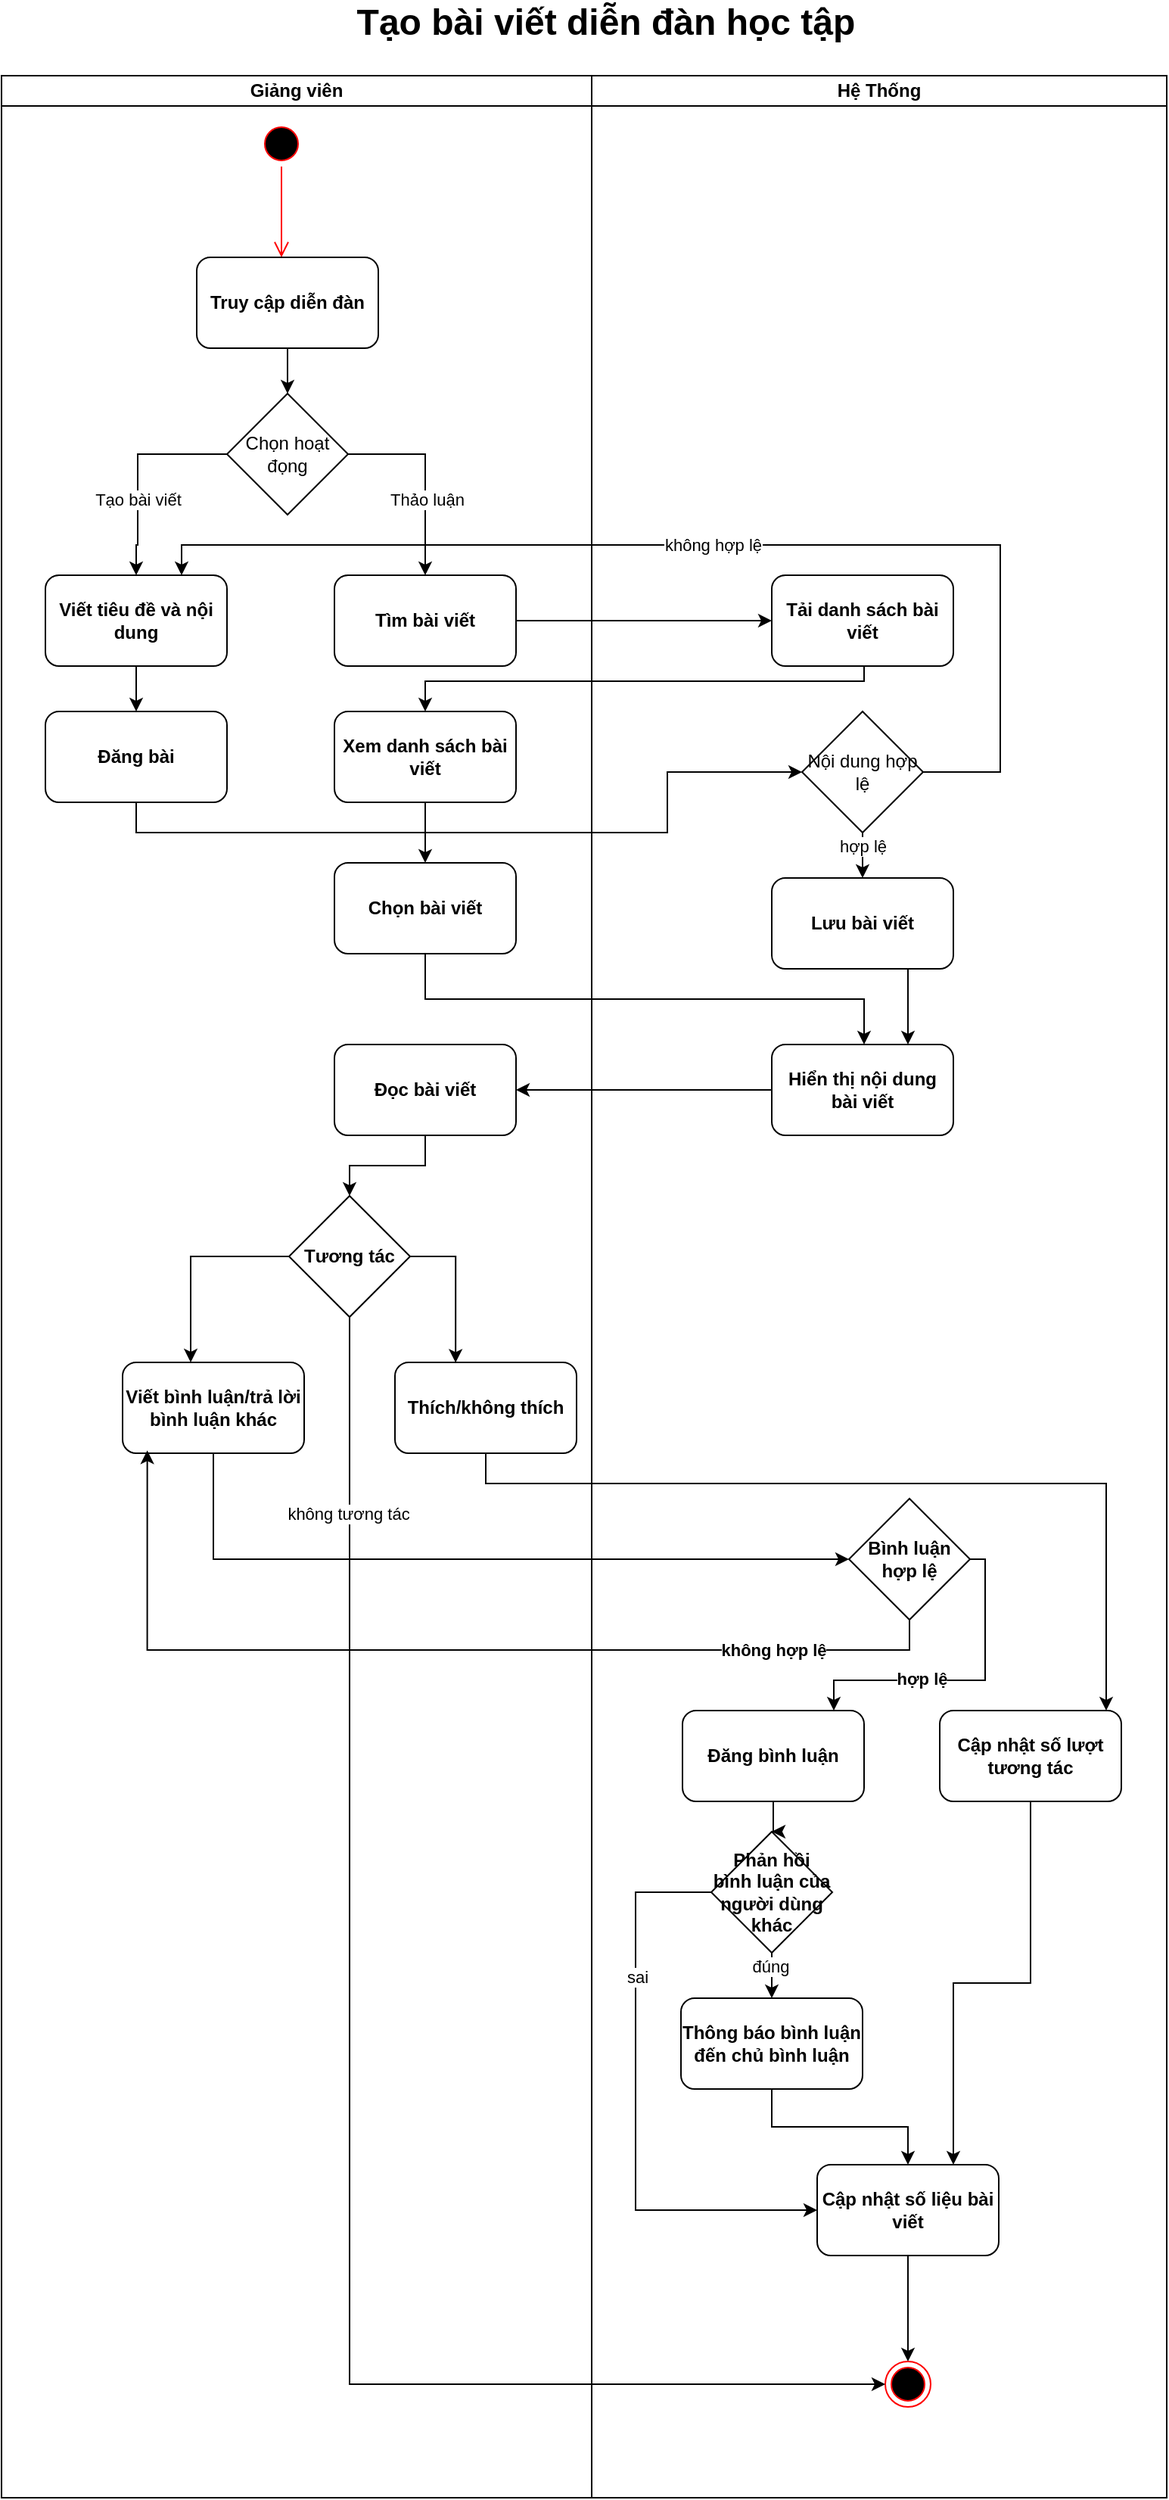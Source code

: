 <mxfile version="27.0.3">
  <diagram name="Page-1" id="aaOgwSecgY1QXQgIxDh7">
    <mxGraphModel dx="1668" dy="934" grid="1" gridSize="10" guides="1" tooltips="1" connect="1" arrows="1" fold="1" page="1" pageScale="1" pageWidth="850" pageHeight="1100" math="0" shadow="0">
      <root>
        <mxCell id="0" />
        <mxCell id="1" parent="0" />
        <mxCell id="bT1u7mcNvaLZoY2h7amU-1" value="Giảng viên" style="swimlane;startSize=20;whiteSpace=wrap;html=1;fontStyle=1" parent="1" vertex="1">
          <mxGeometry x="60" y="150" width="390" height="1600" as="geometry" />
        </mxCell>
        <mxCell id="bT1u7mcNvaLZoY2h7amU-2" value="" style="ellipse;html=1;shape=startState;fillColor=#000000;strokeColor=#ff0000;fontStyle=1" parent="bT1u7mcNvaLZoY2h7amU-1" vertex="1">
          <mxGeometry x="170" y="30" width="30" height="30" as="geometry" />
        </mxCell>
        <mxCell id="bT1u7mcNvaLZoY2h7amU-3" value="" style="edgeStyle=orthogonalEdgeStyle;html=1;verticalAlign=bottom;endArrow=open;endSize=8;strokeColor=#ff0000;rounded=0;fontStyle=1" parent="bT1u7mcNvaLZoY2h7amU-1" source="bT1u7mcNvaLZoY2h7amU-2" edge="1">
          <mxGeometry relative="1" as="geometry">
            <mxPoint x="185" y="120" as="targetPoint" />
          </mxGeometry>
        </mxCell>
        <mxCell id="bT1u7mcNvaLZoY2h7amU-39" style="edgeStyle=orthogonalEdgeStyle;rounded=0;orthogonalLoop=1;jettySize=auto;html=1;" parent="bT1u7mcNvaLZoY2h7amU-1" source="bT1u7mcNvaLZoY2h7amU-4" target="bT1u7mcNvaLZoY2h7amU-38" edge="1">
          <mxGeometry relative="1" as="geometry" />
        </mxCell>
        <mxCell id="bT1u7mcNvaLZoY2h7amU-4" value="Truy cập diễn đàn" style="rounded=1;whiteSpace=wrap;html=1;fontStyle=1" parent="bT1u7mcNvaLZoY2h7amU-1" vertex="1">
          <mxGeometry x="129" y="120" width="120" height="60" as="geometry" />
        </mxCell>
        <mxCell id="bT1u7mcNvaLZoY2h7amU-42" style="edgeStyle=orthogonalEdgeStyle;rounded=0;orthogonalLoop=1;jettySize=auto;html=1;" parent="bT1u7mcNvaLZoY2h7amU-1" source="bT1u7mcNvaLZoY2h7amU-38" target="bT1u7mcNvaLZoY2h7amU-40" edge="1">
          <mxGeometry relative="1" as="geometry">
            <Array as="points">
              <mxPoint x="280" y="250" />
            </Array>
          </mxGeometry>
        </mxCell>
        <mxCell id="bT1u7mcNvaLZoY2h7amU-44" value="Thảo luận" style="edgeLabel;html=1;align=center;verticalAlign=middle;resizable=0;points=[];" parent="bT1u7mcNvaLZoY2h7amU-42" vertex="1" connectable="0">
          <mxGeometry x="-0.414" y="1" relative="1" as="geometry">
            <mxPoint x="13" y="31" as="offset" />
          </mxGeometry>
        </mxCell>
        <mxCell id="bT1u7mcNvaLZoY2h7amU-46" style="edgeStyle=orthogonalEdgeStyle;rounded=0;orthogonalLoop=1;jettySize=auto;html=1;" parent="bT1u7mcNvaLZoY2h7amU-1" source="bT1u7mcNvaLZoY2h7amU-38" target="bT1u7mcNvaLZoY2h7amU-45" edge="1">
          <mxGeometry relative="1" as="geometry">
            <Array as="points">
              <mxPoint x="90" y="250" />
              <mxPoint x="90" y="310" />
              <mxPoint x="89" y="310" />
            </Array>
          </mxGeometry>
        </mxCell>
        <mxCell id="bT1u7mcNvaLZoY2h7amU-47" value="Tạo bài viết" style="edgeLabel;html=1;align=center;verticalAlign=middle;resizable=0;points=[];" parent="bT1u7mcNvaLZoY2h7amU-46" vertex="1" connectable="0">
          <mxGeometry x="-0.457" y="-3" relative="1" as="geometry">
            <mxPoint x="-21" y="33" as="offset" />
          </mxGeometry>
        </mxCell>
        <mxCell id="bT1u7mcNvaLZoY2h7amU-38" value="Chọn hoạt đọng" style="rhombus;whiteSpace=wrap;html=1;" parent="bT1u7mcNvaLZoY2h7amU-1" vertex="1">
          <mxGeometry x="149" y="210" width="80" height="80" as="geometry" />
        </mxCell>
        <mxCell id="bT1u7mcNvaLZoY2h7amU-40" value="Tìm bài viết" style="rounded=1;whiteSpace=wrap;html=1;fontStyle=1" parent="bT1u7mcNvaLZoY2h7amU-1" vertex="1">
          <mxGeometry x="220" y="330" width="120" height="60" as="geometry" />
        </mxCell>
        <mxCell id="bT1u7mcNvaLZoY2h7amU-80" style="edgeStyle=orthogonalEdgeStyle;rounded=0;orthogonalLoop=1;jettySize=auto;html=1;" parent="bT1u7mcNvaLZoY2h7amU-1" source="bT1u7mcNvaLZoY2h7amU-45" target="bT1u7mcNvaLZoY2h7amU-79" edge="1">
          <mxGeometry relative="1" as="geometry" />
        </mxCell>
        <mxCell id="bT1u7mcNvaLZoY2h7amU-45" value="Viết tiêu đề và nội dung" style="rounded=1;whiteSpace=wrap;html=1;fontStyle=1" parent="bT1u7mcNvaLZoY2h7amU-1" vertex="1">
          <mxGeometry x="29" y="330" width="120" height="60" as="geometry" />
        </mxCell>
        <mxCell id="bT1u7mcNvaLZoY2h7amU-50" style="edgeStyle=orthogonalEdgeStyle;rounded=0;orthogonalLoop=1;jettySize=auto;html=1;entryX=0.5;entryY=0;entryDx=0;entryDy=0;fontStyle=1" parent="bT1u7mcNvaLZoY2h7amU-1" source="bT1u7mcNvaLZoY2h7amU-51" target="bT1u7mcNvaLZoY2h7amU-52" edge="1">
          <mxGeometry relative="1" as="geometry" />
        </mxCell>
        <mxCell id="bT1u7mcNvaLZoY2h7amU-51" value="Xem danh sách bài viết" style="rounded=1;whiteSpace=wrap;html=1;fontStyle=1" parent="bT1u7mcNvaLZoY2h7amU-1" vertex="1">
          <mxGeometry x="220" y="420" width="120" height="60" as="geometry" />
        </mxCell>
        <mxCell id="bT1u7mcNvaLZoY2h7amU-52" value="Chọn bài viết" style="rounded=1;whiteSpace=wrap;html=1;fontStyle=1" parent="bT1u7mcNvaLZoY2h7amU-1" vertex="1">
          <mxGeometry x="220" y="520" width="120" height="60" as="geometry" />
        </mxCell>
        <mxCell id="bT1u7mcNvaLZoY2h7amU-78" style="edgeStyle=orthogonalEdgeStyle;rounded=0;orthogonalLoop=1;jettySize=auto;html=1;entryX=0.5;entryY=0;entryDx=0;entryDy=0;" parent="bT1u7mcNvaLZoY2h7amU-1" source="bT1u7mcNvaLZoY2h7amU-53" target="bT1u7mcNvaLZoY2h7amU-60" edge="1">
          <mxGeometry relative="1" as="geometry" />
        </mxCell>
        <mxCell id="bT1u7mcNvaLZoY2h7amU-53" value="Đọc bài viết" style="rounded=1;whiteSpace=wrap;html=1;fontStyle=1" parent="bT1u7mcNvaLZoY2h7amU-1" vertex="1">
          <mxGeometry x="220" y="640" width="120" height="60" as="geometry" />
        </mxCell>
        <mxCell id="bT1u7mcNvaLZoY2h7amU-59" style="edgeStyle=orthogonalEdgeStyle;rounded=0;orthogonalLoop=1;jettySize=auto;html=1;fontStyle=1" parent="bT1u7mcNvaLZoY2h7amU-1" source="bT1u7mcNvaLZoY2h7amU-60" target="bT1u7mcNvaLZoY2h7amU-61" edge="1">
          <mxGeometry relative="1" as="geometry">
            <Array as="points">
              <mxPoint x="125" y="780" />
            </Array>
          </mxGeometry>
        </mxCell>
        <mxCell id="bT1u7mcNvaLZoY2h7amU-60" value="Tương tác" style="rhombus;whiteSpace=wrap;html=1;fontStyle=1" parent="bT1u7mcNvaLZoY2h7amU-1" vertex="1">
          <mxGeometry x="190" y="740" width="80" height="80" as="geometry" />
        </mxCell>
        <mxCell id="bT1u7mcNvaLZoY2h7amU-61" value="Viết bình luận/trả lời bình luận khác" style="rounded=1;whiteSpace=wrap;html=1;fontStyle=1" parent="bT1u7mcNvaLZoY2h7amU-1" vertex="1">
          <mxGeometry x="80" y="850" width="120" height="60" as="geometry" />
        </mxCell>
        <mxCell id="bT1u7mcNvaLZoY2h7amU-62" value="Thích/không thích" style="rounded=1;whiteSpace=wrap;html=1;fontStyle=1" parent="bT1u7mcNvaLZoY2h7amU-1" vertex="1">
          <mxGeometry x="260" y="850" width="120" height="60" as="geometry" />
        </mxCell>
        <mxCell id="bT1u7mcNvaLZoY2h7amU-63" style="edgeStyle=orthogonalEdgeStyle;rounded=0;orthogonalLoop=1;jettySize=auto;html=1;entryX=0.334;entryY=0.003;entryDx=0;entryDy=0;entryPerimeter=0;fontStyle=1" parent="bT1u7mcNvaLZoY2h7amU-1" source="bT1u7mcNvaLZoY2h7amU-60" target="bT1u7mcNvaLZoY2h7amU-62" edge="1">
          <mxGeometry relative="1" as="geometry">
            <Array as="points">
              <mxPoint x="300" y="780" />
            </Array>
          </mxGeometry>
        </mxCell>
        <mxCell id="bT1u7mcNvaLZoY2h7amU-64" style="edgeStyle=orthogonalEdgeStyle;rounded=0;orthogonalLoop=1;jettySize=auto;html=1;fontStyle=1" parent="bT1u7mcNvaLZoY2h7amU-1" source="bT1u7mcNvaLZoY2h7amU-66" target="bT1u7mcNvaLZoY2h7amU-68" edge="1">
          <mxGeometry relative="1" as="geometry">
            <Array as="points">
              <mxPoint x="650" y="980" />
              <mxPoint x="650" y="1060" />
              <mxPoint x="550" y="1060" />
            </Array>
          </mxGeometry>
        </mxCell>
        <mxCell id="bT1u7mcNvaLZoY2h7amU-65" value="hợp lệ" style="edgeLabel;html=1;align=center;verticalAlign=middle;resizable=0;points=[];fontStyle=1" parent="bT1u7mcNvaLZoY2h7amU-64" vertex="1" connectable="0">
          <mxGeometry x="0.26" y="-1" relative="1" as="geometry">
            <mxPoint as="offset" />
          </mxGeometry>
        </mxCell>
        <mxCell id="bT1u7mcNvaLZoY2h7amU-66" value="Bình luận hợp lệ" style="rhombus;whiteSpace=wrap;html=1;fontStyle=1" parent="bT1u7mcNvaLZoY2h7amU-1" vertex="1">
          <mxGeometry x="560" y="940" width="80" height="80" as="geometry" />
        </mxCell>
        <mxCell id="bT1u7mcNvaLZoY2h7amU-68" value="Đăng bình luận" style="rounded=1;whiteSpace=wrap;html=1;fontStyle=1" parent="bT1u7mcNvaLZoY2h7amU-1" vertex="1">
          <mxGeometry x="450" y="1080" width="120" height="60" as="geometry" />
        </mxCell>
        <mxCell id="bT1u7mcNvaLZoY2h7amU-70" value="Cập nhật số lượt tương tác" style="rounded=1;whiteSpace=wrap;html=1;fontStyle=1" parent="bT1u7mcNvaLZoY2h7amU-1" vertex="1">
          <mxGeometry x="620" y="1080" width="120" height="60" as="geometry" />
        </mxCell>
        <mxCell id="bT1u7mcNvaLZoY2h7amU-74" style="edgeStyle=orthogonalEdgeStyle;rounded=0;orthogonalLoop=1;jettySize=auto;html=1;entryX=0;entryY=0.5;entryDx=0;entryDy=0;fontStyle=1" parent="bT1u7mcNvaLZoY2h7amU-1" source="bT1u7mcNvaLZoY2h7amU-61" target="bT1u7mcNvaLZoY2h7amU-66" edge="1">
          <mxGeometry relative="1" as="geometry">
            <Array as="points">
              <mxPoint x="140" y="980" />
            </Array>
          </mxGeometry>
        </mxCell>
        <mxCell id="bT1u7mcNvaLZoY2h7amU-75" style="edgeStyle=orthogonalEdgeStyle;rounded=0;orthogonalLoop=1;jettySize=auto;html=1;entryX=0.136;entryY=0.969;entryDx=0;entryDy=0;entryPerimeter=0;fontStyle=1" parent="bT1u7mcNvaLZoY2h7amU-1" source="bT1u7mcNvaLZoY2h7amU-66" target="bT1u7mcNvaLZoY2h7amU-61" edge="1">
          <mxGeometry relative="1" as="geometry">
            <Array as="points">
              <mxPoint x="600" y="1040" />
              <mxPoint x="96" y="1040" />
            </Array>
          </mxGeometry>
        </mxCell>
        <mxCell id="bT1u7mcNvaLZoY2h7amU-76" value="không hợp lệ" style="edgeLabel;html=1;align=center;verticalAlign=middle;resizable=0;points=[];fontStyle=1" parent="bT1u7mcNvaLZoY2h7amU-75" vertex="1" connectable="0">
          <mxGeometry x="-0.28" relative="1" as="geometry">
            <mxPoint x="126" as="offset" />
          </mxGeometry>
        </mxCell>
        <mxCell id="bT1u7mcNvaLZoY2h7amU-77" style="edgeStyle=orthogonalEdgeStyle;rounded=0;orthogonalLoop=1;jettySize=auto;html=1;fontStyle=1" parent="bT1u7mcNvaLZoY2h7amU-1" source="bT1u7mcNvaLZoY2h7amU-62" target="bT1u7mcNvaLZoY2h7amU-70" edge="1">
          <mxGeometry relative="1" as="geometry">
            <Array as="points">
              <mxPoint x="320" y="930" />
              <mxPoint x="730" y="930" />
            </Array>
          </mxGeometry>
        </mxCell>
        <mxCell id="bT1u7mcNvaLZoY2h7amU-79" value="Đăng bài" style="rounded=1;whiteSpace=wrap;html=1;fontStyle=1" parent="bT1u7mcNvaLZoY2h7amU-1" vertex="1">
          <mxGeometry x="29" y="420" width="120" height="60" as="geometry" />
        </mxCell>
        <mxCell id="bT1u7mcNvaLZoY2h7amU-16" value="Hệ Thống" style="swimlane;startSize=20;whiteSpace=wrap;html=1;fontStyle=1" parent="1" vertex="1">
          <mxGeometry x="450" y="150" width="380" height="1600" as="geometry" />
        </mxCell>
        <mxCell id="bT1u7mcNvaLZoY2h7amU-43" value="Tải danh sách bài viết" style="rounded=1;whiteSpace=wrap;html=1;fontStyle=1" parent="bT1u7mcNvaLZoY2h7amU-16" vertex="1">
          <mxGeometry x="119" y="330" width="120" height="60" as="geometry" />
        </mxCell>
        <mxCell id="bT1u7mcNvaLZoY2h7amU-54" value="Hiển thị nội dung bài viết" style="rounded=1;whiteSpace=wrap;html=1;fontStyle=1" parent="bT1u7mcNvaLZoY2h7amU-16" vertex="1">
          <mxGeometry x="119" y="640" width="120" height="60" as="geometry" />
        </mxCell>
        <mxCell id="bT1u7mcNvaLZoY2h7amU-87" style="edgeStyle=orthogonalEdgeStyle;rounded=0;orthogonalLoop=1;jettySize=auto;html=1;entryX=0.5;entryY=0;entryDx=0;entryDy=0;" parent="bT1u7mcNvaLZoY2h7amU-16" source="bT1u7mcNvaLZoY2h7amU-81" target="bT1u7mcNvaLZoY2h7amU-86" edge="1">
          <mxGeometry relative="1" as="geometry" />
        </mxCell>
        <mxCell id="bT1u7mcNvaLZoY2h7amU-88" value="hợp lệ" style="edgeLabel;html=1;align=center;verticalAlign=middle;resizable=0;points=[];" parent="bT1u7mcNvaLZoY2h7amU-87" vertex="1" connectable="0">
          <mxGeometry x="-0.654" relative="1" as="geometry">
            <mxPoint as="offset" />
          </mxGeometry>
        </mxCell>
        <mxCell id="bT1u7mcNvaLZoY2h7amU-81" value="Nội dung hợp lệ" style="rhombus;whiteSpace=wrap;html=1;" parent="bT1u7mcNvaLZoY2h7amU-16" vertex="1">
          <mxGeometry x="139" y="420" width="80" height="80" as="geometry" />
        </mxCell>
        <mxCell id="bT1u7mcNvaLZoY2h7amU-90" style="edgeStyle=orthogonalEdgeStyle;rounded=0;orthogonalLoop=1;jettySize=auto;html=1;entryX=0.75;entryY=0;entryDx=0;entryDy=0;" parent="bT1u7mcNvaLZoY2h7amU-16" source="bT1u7mcNvaLZoY2h7amU-86" target="bT1u7mcNvaLZoY2h7amU-54" edge="1">
          <mxGeometry relative="1" as="geometry">
            <Array as="points">
              <mxPoint x="209" y="610" />
              <mxPoint x="209" y="610" />
            </Array>
          </mxGeometry>
        </mxCell>
        <mxCell id="bT1u7mcNvaLZoY2h7amU-86" value="Lưu bài viết" style="rounded=1;whiteSpace=wrap;html=1;fontStyle=1" parent="bT1u7mcNvaLZoY2h7amU-16" vertex="1">
          <mxGeometry x="119" y="530" width="120" height="60" as="geometry" />
        </mxCell>
        <mxCell id="bT1u7mcNvaLZoY2h7amU-95" style="edgeStyle=orthogonalEdgeStyle;rounded=0;orthogonalLoop=1;jettySize=auto;html=1;" parent="bT1u7mcNvaLZoY2h7amU-16" source="bT1u7mcNvaLZoY2h7amU-91" target="bT1u7mcNvaLZoY2h7amU-94" edge="1">
          <mxGeometry relative="1" as="geometry" />
        </mxCell>
        <mxCell id="bT1u7mcNvaLZoY2h7amU-96" value="đúng" style="edgeLabel;html=1;align=center;verticalAlign=middle;resizable=0;points=[];" parent="bT1u7mcNvaLZoY2h7amU-95" vertex="1" connectable="0">
          <mxGeometry x="-0.636" y="-1" relative="1" as="geometry">
            <mxPoint as="offset" />
          </mxGeometry>
        </mxCell>
        <mxCell id="bT1u7mcNvaLZoY2h7amU-97" style="edgeStyle=orthogonalEdgeStyle;rounded=0;orthogonalLoop=1;jettySize=auto;html=1;entryX=0;entryY=0.5;entryDx=0;entryDy=0;" parent="bT1u7mcNvaLZoY2h7amU-16" source="bT1u7mcNvaLZoY2h7amU-91" target="bT1u7mcNvaLZoY2h7amU-72" edge="1">
          <mxGeometry relative="1" as="geometry">
            <Array as="points">
              <mxPoint x="29" y="1200" />
              <mxPoint x="29" y="1410" />
            </Array>
          </mxGeometry>
        </mxCell>
        <mxCell id="bT1u7mcNvaLZoY2h7amU-99" value="sai" style="edgeLabel;html=1;align=center;verticalAlign=middle;resizable=0;points=[];" parent="bT1u7mcNvaLZoY2h7amU-97" vertex="1" connectable="0">
          <mxGeometry x="-0.446" y="1" relative="1" as="geometry">
            <mxPoint as="offset" />
          </mxGeometry>
        </mxCell>
        <mxCell id="bT1u7mcNvaLZoY2h7amU-91" value="Phản hồi bình luận của người dùng khác" style="rhombus;whiteSpace=wrap;html=1;fontStyle=1" parent="bT1u7mcNvaLZoY2h7amU-16" vertex="1">
          <mxGeometry x="79" y="1160" width="80" height="80" as="geometry" />
        </mxCell>
        <mxCell id="bT1u7mcNvaLZoY2h7amU-71" style="edgeStyle=orthogonalEdgeStyle;rounded=0;orthogonalLoop=1;jettySize=auto;html=1;entryX=0.5;entryY=0;entryDx=0;entryDy=0;fontStyle=1" parent="bT1u7mcNvaLZoY2h7amU-16" source="bT1u7mcNvaLZoY2h7amU-72" target="bT1u7mcNvaLZoY2h7amU-73" edge="1">
          <mxGeometry relative="1" as="geometry" />
        </mxCell>
        <mxCell id="bT1u7mcNvaLZoY2h7amU-72" value="Cập nhật số liệu bài viết" style="rounded=1;whiteSpace=wrap;html=1;fontStyle=1" parent="bT1u7mcNvaLZoY2h7amU-16" vertex="1">
          <mxGeometry x="149" y="1380" width="120" height="60" as="geometry" />
        </mxCell>
        <mxCell id="bT1u7mcNvaLZoY2h7amU-73" value="" style="ellipse;html=1;shape=endState;fillColor=#000000;strokeColor=#ff0000;fontStyle=1" parent="bT1u7mcNvaLZoY2h7amU-16" vertex="1">
          <mxGeometry x="194" y="1510" width="30" height="30" as="geometry" />
        </mxCell>
        <mxCell id="bT1u7mcNvaLZoY2h7amU-98" style="edgeStyle=orthogonalEdgeStyle;rounded=0;orthogonalLoop=1;jettySize=auto;html=1;" parent="bT1u7mcNvaLZoY2h7amU-16" source="bT1u7mcNvaLZoY2h7amU-94" target="bT1u7mcNvaLZoY2h7amU-72" edge="1">
          <mxGeometry relative="1" as="geometry" />
        </mxCell>
        <mxCell id="bT1u7mcNvaLZoY2h7amU-94" value="Thông báo bình luận đến chủ bình luận" style="rounded=1;whiteSpace=wrap;html=1;fontStyle=1" parent="bT1u7mcNvaLZoY2h7amU-16" vertex="1">
          <mxGeometry x="59" y="1270" width="120" height="60" as="geometry" />
        </mxCell>
        <mxCell id="bT1u7mcNvaLZoY2h7amU-29" value="&lt;span style=&quot;font-size: 24px;&quot;&gt;Tạo bài viết diễn đàn học tập&lt;/span&gt;" style="text;html=1;align=center;verticalAlign=middle;whiteSpace=wrap;rounded=0;fontStyle=1" parent="1" vertex="1">
          <mxGeometry x="189" y="100" width="541" height="30" as="geometry" />
        </mxCell>
        <mxCell id="bT1u7mcNvaLZoY2h7amU-49" style="edgeStyle=orthogonalEdgeStyle;rounded=0;orthogonalLoop=1;jettySize=auto;html=1;entryX=0;entryY=0.5;entryDx=0;entryDy=0;" parent="1" source="bT1u7mcNvaLZoY2h7amU-40" target="bT1u7mcNvaLZoY2h7amU-43" edge="1">
          <mxGeometry relative="1" as="geometry" />
        </mxCell>
        <mxCell id="bT1u7mcNvaLZoY2h7amU-58" style="edgeStyle=orthogonalEdgeStyle;rounded=0;orthogonalLoop=1;jettySize=auto;html=1;" parent="1" source="bT1u7mcNvaLZoY2h7amU-43" target="bT1u7mcNvaLZoY2h7amU-51" edge="1">
          <mxGeometry relative="1" as="geometry">
            <Array as="points">
              <mxPoint x="630" y="550" />
              <mxPoint x="340" y="550" />
            </Array>
          </mxGeometry>
        </mxCell>
        <mxCell id="bT1u7mcNvaLZoY2h7amU-56" style="edgeStyle=orthogonalEdgeStyle;rounded=0;orthogonalLoop=1;jettySize=auto;html=1;fontStyle=1" parent="1" source="bT1u7mcNvaLZoY2h7amU-54" target="bT1u7mcNvaLZoY2h7amU-53" edge="1">
          <mxGeometry relative="1" as="geometry">
            <Array as="points">
              <mxPoint x="480" y="820" />
              <mxPoint x="480" y="820" />
            </Array>
          </mxGeometry>
        </mxCell>
        <mxCell id="bT1u7mcNvaLZoY2h7amU-55" style="edgeStyle=orthogonalEdgeStyle;rounded=0;orthogonalLoop=1;jettySize=auto;html=1;fontStyle=1" parent="1" source="bT1u7mcNvaLZoY2h7amU-52" target="bT1u7mcNvaLZoY2h7amU-54" edge="1">
          <mxGeometry relative="1" as="geometry">
            <Array as="points">
              <mxPoint x="340" y="760" />
              <mxPoint x="630" y="760" />
            </Array>
          </mxGeometry>
        </mxCell>
        <mxCell id="bT1u7mcNvaLZoY2h7amU-82" style="edgeStyle=orthogonalEdgeStyle;rounded=0;orthogonalLoop=1;jettySize=auto;html=1;entryX=0;entryY=0.5;entryDx=0;entryDy=0;" parent="1" source="bT1u7mcNvaLZoY2h7amU-79" target="bT1u7mcNvaLZoY2h7amU-81" edge="1">
          <mxGeometry relative="1" as="geometry">
            <Array as="points">
              <mxPoint x="149" y="650" />
              <mxPoint x="500" y="650" />
              <mxPoint x="500" y="610" />
            </Array>
          </mxGeometry>
        </mxCell>
        <mxCell id="bT1u7mcNvaLZoY2h7amU-83" style="edgeStyle=orthogonalEdgeStyle;rounded=0;orthogonalLoop=1;jettySize=auto;html=1;entryX=0.75;entryY=0;entryDx=0;entryDy=0;exitX=1;exitY=0.5;exitDx=0;exitDy=0;" parent="1" source="bT1u7mcNvaLZoY2h7amU-81" target="bT1u7mcNvaLZoY2h7amU-45" edge="1">
          <mxGeometry relative="1" as="geometry">
            <Array as="points">
              <mxPoint x="720" y="610" />
              <mxPoint x="720" y="460" />
              <mxPoint x="179" y="460" />
            </Array>
          </mxGeometry>
        </mxCell>
        <mxCell id="bT1u7mcNvaLZoY2h7amU-85" value="không hợp lệ" style="edgeLabel;html=1;align=center;verticalAlign=middle;resizable=0;points=[];" parent="bT1u7mcNvaLZoY2h7amU-83" vertex="1" connectable="0">
          <mxGeometry x="0.026" relative="1" as="geometry">
            <mxPoint as="offset" />
          </mxGeometry>
        </mxCell>
        <mxCell id="bT1u7mcNvaLZoY2h7amU-69" style="edgeStyle=orthogonalEdgeStyle;rounded=0;orthogonalLoop=1;jettySize=auto;html=1;entryX=0.75;entryY=0;entryDx=0;entryDy=0;fontStyle=1" parent="1" source="bT1u7mcNvaLZoY2h7amU-70" target="bT1u7mcNvaLZoY2h7amU-72" edge="1">
          <mxGeometry relative="1" as="geometry" />
        </mxCell>
        <mxCell id="bT1u7mcNvaLZoY2h7amU-93" style="edgeStyle=orthogonalEdgeStyle;rounded=0;orthogonalLoop=1;jettySize=auto;html=1;entryX=0.5;entryY=0;entryDx=0;entryDy=0;" parent="1" source="bT1u7mcNvaLZoY2h7amU-68" target="bT1u7mcNvaLZoY2h7amU-91" edge="1">
          <mxGeometry relative="1" as="geometry" />
        </mxCell>
        <mxCell id="bT1u7mcNvaLZoY2h7amU-100" style="edgeStyle=orthogonalEdgeStyle;rounded=0;orthogonalLoop=1;jettySize=auto;html=1;entryX=0;entryY=0.5;entryDx=0;entryDy=0;" parent="1" source="bT1u7mcNvaLZoY2h7amU-60" target="bT1u7mcNvaLZoY2h7amU-73" edge="1">
          <mxGeometry relative="1" as="geometry">
            <Array as="points">
              <mxPoint x="290" y="1675" />
            </Array>
          </mxGeometry>
        </mxCell>
        <mxCell id="bT1u7mcNvaLZoY2h7amU-101" value="không tương tác" style="edgeLabel;html=1;align=center;verticalAlign=middle;resizable=0;points=[];" parent="bT1u7mcNvaLZoY2h7amU-100" vertex="1" connectable="0">
          <mxGeometry x="-0.755" y="-1" relative="1" as="geometry">
            <mxPoint as="offset" />
          </mxGeometry>
        </mxCell>
      </root>
    </mxGraphModel>
  </diagram>
</mxfile>
